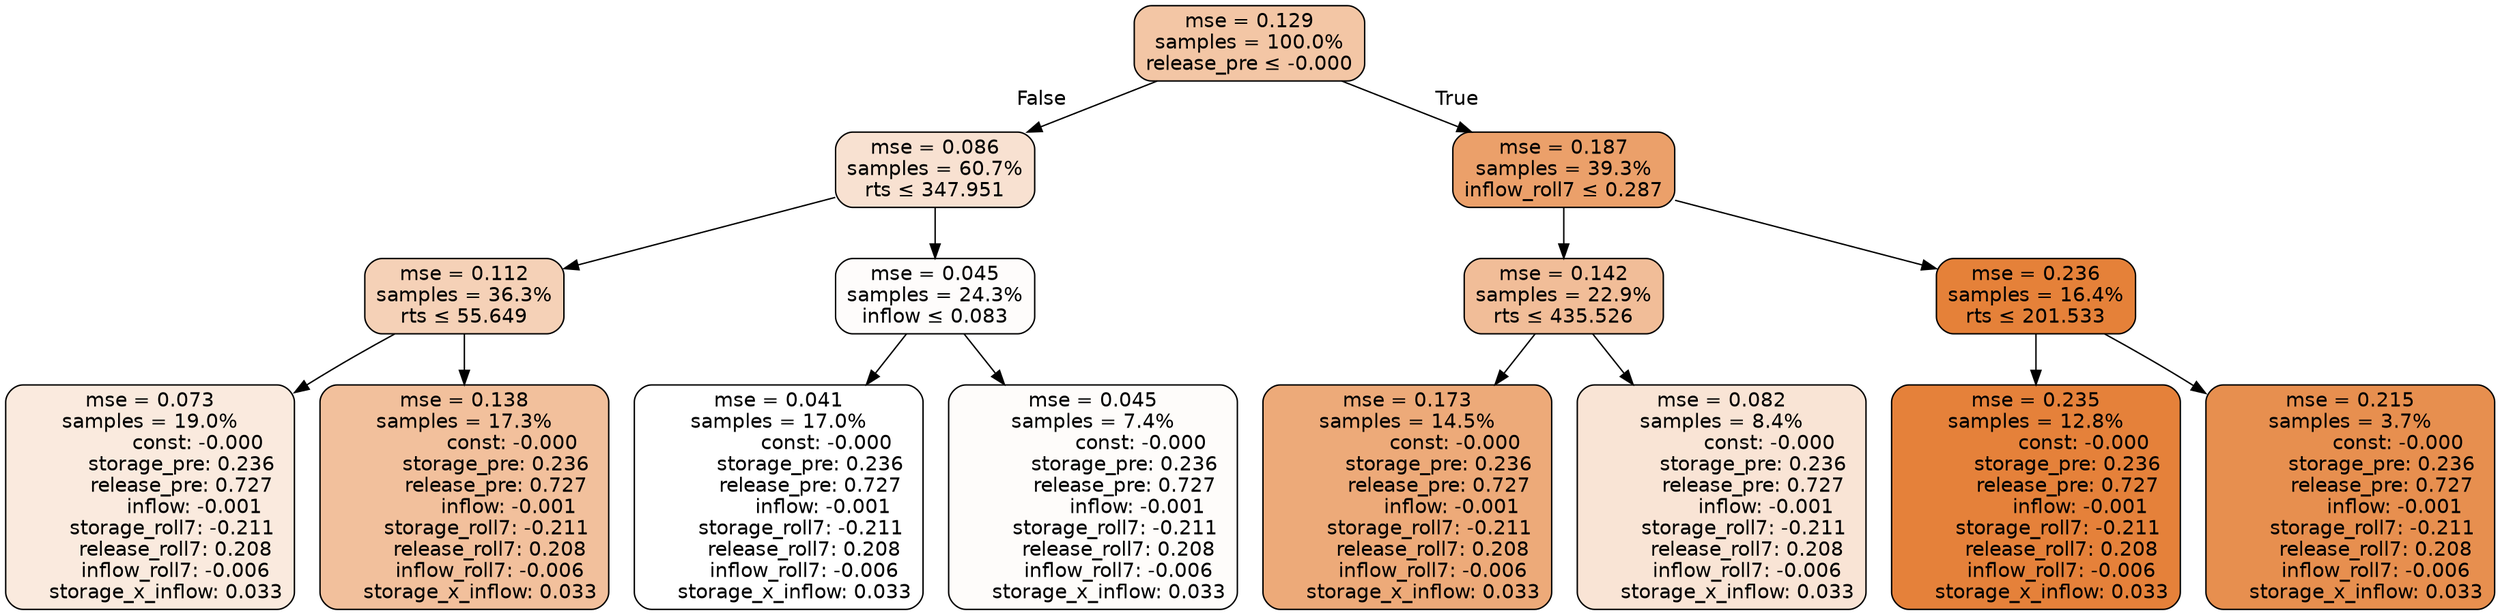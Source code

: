 digraph tree {
node [shape=rectangle, style="filled, rounded", color="black", fontname=helvetica] ;
edge [fontname=helvetica] ;
	"0" [label="mse = 0.129
samples = 100.0%
release_pre &le; -0.000", fillcolor="#f3c6a5"]
	"1" [label="mse = 0.086
samples = 60.7%
rts &le; 347.951", fillcolor="#f8e1d1"]
	"2" [label="mse = 0.112
samples = 36.3%
rts &le; 55.649", fillcolor="#f5d1b7"]
	"3" [label="mse = 0.073
samples = 19.0%
               const: -0.000
          storage_pre: 0.236
          release_pre: 0.727
              inflow: -0.001
       storage_roll7: -0.211
        release_roll7: 0.208
        inflow_roll7: -0.006
     storage_x_inflow: 0.033", fillcolor="#faeade"]
	"4" [label="mse = 0.138
samples = 17.3%
               const: -0.000
          storage_pre: 0.236
          release_pre: 0.727
              inflow: -0.001
       storage_roll7: -0.211
        release_roll7: 0.208
        inflow_roll7: -0.006
     storage_x_inflow: 0.033", fillcolor="#f2c09c"]
	"5" [label="mse = 0.045
samples = 24.3%
inflow &le; 0.083", fillcolor="#fefcfb"]
	"6" [label="mse = 0.041
samples = 17.0%
               const: -0.000
          storage_pre: 0.236
          release_pre: 0.727
              inflow: -0.001
       storage_roll7: -0.211
        release_roll7: 0.208
        inflow_roll7: -0.006
     storage_x_inflow: 0.033", fillcolor="#ffffff"]
	"7" [label="mse = 0.045
samples = 7.4%
               const: -0.000
          storage_pre: 0.236
          release_pre: 0.727
              inflow: -0.001
       storage_roll7: -0.211
        release_roll7: 0.208
        inflow_roll7: -0.006
     storage_x_inflow: 0.033", fillcolor="#fefcfa"]
	"8" [label="mse = 0.187
samples = 39.3%
inflow_roll7 &le; 0.287", fillcolor="#eba06a"]
	"9" [label="mse = 0.142
samples = 22.9%
rts &le; 435.526", fillcolor="#f1bd98"]
	"10" [label="mse = 0.173
samples = 14.5%
               const: -0.000
          storage_pre: 0.236
          release_pre: 0.727
              inflow: -0.001
       storage_roll7: -0.211
        release_roll7: 0.208
        inflow_roll7: -0.006
     storage_x_inflow: 0.033", fillcolor="#edaa79"]
	"11" [label="mse = 0.082
samples = 8.4%
               const: -0.000
          storage_pre: 0.236
          release_pre: 0.727
              inflow: -0.001
       storage_roll7: -0.211
        release_roll7: 0.208
        inflow_roll7: -0.006
     storage_x_inflow: 0.033", fillcolor="#f9e4d5"]
	"12" [label="mse = 0.236
samples = 16.4%
rts &le; 201.533", fillcolor="#e58139"]
	"13" [label="mse = 0.235
samples = 12.8%
               const: -0.000
          storage_pre: 0.236
          release_pre: 0.727
              inflow: -0.001
       storage_roll7: -0.211
        release_roll7: 0.208
        inflow_roll7: -0.006
     storage_x_inflow: 0.033", fillcolor="#e5813a"]
	"14" [label="mse = 0.215
samples = 3.7%
               const: -0.000
          storage_pre: 0.236
          release_pre: 0.727
              inflow: -0.001
       storage_roll7: -0.211
        release_roll7: 0.208
        inflow_roll7: -0.006
     storage_x_inflow: 0.033", fillcolor="#e78f4f"]

	"0" -> "1" [labeldistance=2.5, labelangle=45, headlabel="False"]
	"1" -> "2"
	"2" -> "3"
	"2" -> "4"
	"1" -> "5"
	"5" -> "6"
	"5" -> "7"
	"0" -> "8" [labeldistance=2.5, labelangle=-45, headlabel="True"]
	"8" -> "9"
	"9" -> "10"
	"9" -> "11"
	"8" -> "12"
	"12" -> "13"
	"12" -> "14"
}